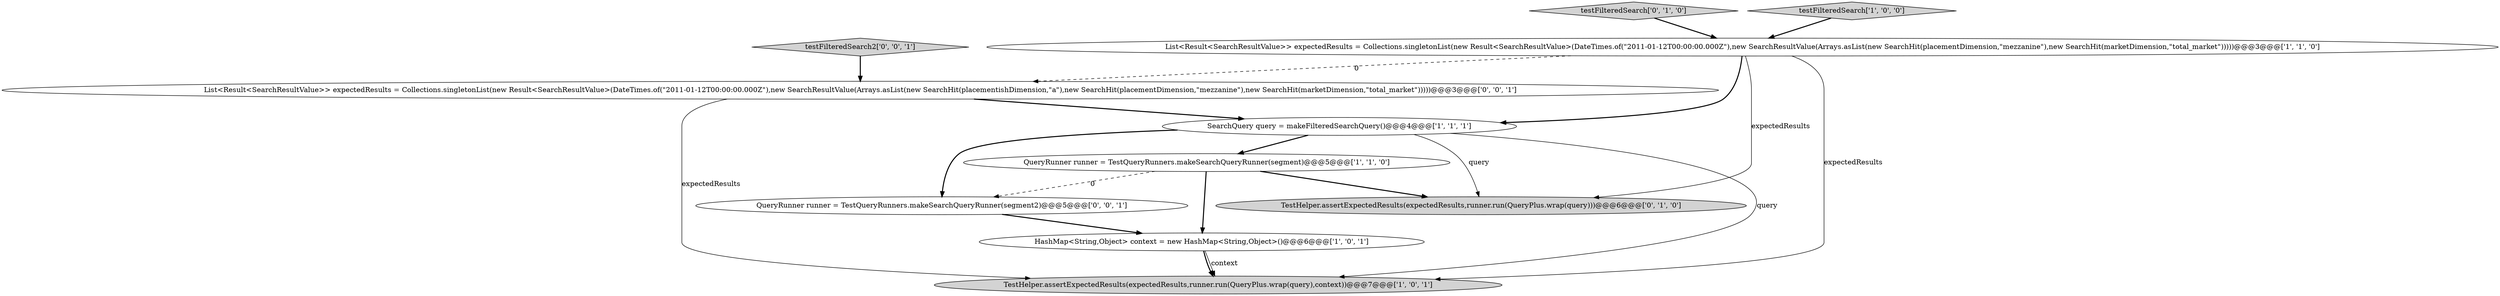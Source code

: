 digraph {
5 [style = filled, label = "TestHelper.assertExpectedResults(expectedResults,runner.run(QueryPlus.wrap(query),context))@@@7@@@['1', '0', '1']", fillcolor = lightgray, shape = ellipse image = "AAA0AAABBB1BBB"];
4 [style = filled, label = "QueryRunner runner = TestQueryRunners.makeSearchQueryRunner(segment)@@@5@@@['1', '1', '0']", fillcolor = white, shape = ellipse image = "AAA0AAABBB1BBB"];
9 [style = filled, label = "testFilteredSearch2['0', '0', '1']", fillcolor = lightgray, shape = diamond image = "AAA0AAABBB3BBB"];
1 [style = filled, label = "List<Result<SearchResultValue>> expectedResults = Collections.singletonList(new Result<SearchResultValue>(DateTimes.of(\"2011-01-12T00:00:00.000Z\"),new SearchResultValue(Arrays.asList(new SearchHit(placementDimension,\"mezzanine\"),new SearchHit(marketDimension,\"total_market\")))))@@@3@@@['1', '1', '0']", fillcolor = white, shape = ellipse image = "AAA0AAABBB1BBB"];
3 [style = filled, label = "HashMap<String,Object> context = new HashMap<String,Object>()@@@6@@@['1', '0', '1']", fillcolor = white, shape = ellipse image = "AAA0AAABBB1BBB"];
6 [style = filled, label = "testFilteredSearch['0', '1', '0']", fillcolor = lightgray, shape = diamond image = "AAA0AAABBB2BBB"];
2 [style = filled, label = "SearchQuery query = makeFilteredSearchQuery()@@@4@@@['1', '1', '1']", fillcolor = white, shape = ellipse image = "AAA0AAABBB1BBB"];
10 [style = filled, label = "QueryRunner runner = TestQueryRunners.makeSearchQueryRunner(segment2)@@@5@@@['0', '0', '1']", fillcolor = white, shape = ellipse image = "AAA0AAABBB3BBB"];
8 [style = filled, label = "List<Result<SearchResultValue>> expectedResults = Collections.singletonList(new Result<SearchResultValue>(DateTimes.of(\"2011-01-12T00:00:00.000Z\"),new SearchResultValue(Arrays.asList(new SearchHit(placementishDimension,\"a\"),new SearchHit(placementDimension,\"mezzanine\"),new SearchHit(marketDimension,\"total_market\")))))@@@3@@@['0', '0', '1']", fillcolor = white, shape = ellipse image = "AAA0AAABBB3BBB"];
7 [style = filled, label = "TestHelper.assertExpectedResults(expectedResults,runner.run(QueryPlus.wrap(query)))@@@6@@@['0', '1', '0']", fillcolor = lightgray, shape = ellipse image = "AAA0AAABBB2BBB"];
0 [style = filled, label = "testFilteredSearch['1', '0', '0']", fillcolor = lightgray, shape = diamond image = "AAA0AAABBB1BBB"];
6->1 [style = bold, label=""];
4->3 [style = bold, label=""];
10->3 [style = bold, label=""];
1->7 [style = solid, label="expectedResults"];
3->5 [style = bold, label=""];
1->2 [style = bold, label=""];
2->7 [style = solid, label="query"];
1->5 [style = solid, label="expectedResults"];
1->8 [style = dashed, label="0"];
2->5 [style = solid, label="query"];
3->5 [style = solid, label="context"];
8->2 [style = bold, label=""];
4->10 [style = dashed, label="0"];
2->10 [style = bold, label=""];
9->8 [style = bold, label=""];
2->4 [style = bold, label=""];
0->1 [style = bold, label=""];
4->7 [style = bold, label=""];
8->5 [style = solid, label="expectedResults"];
}
